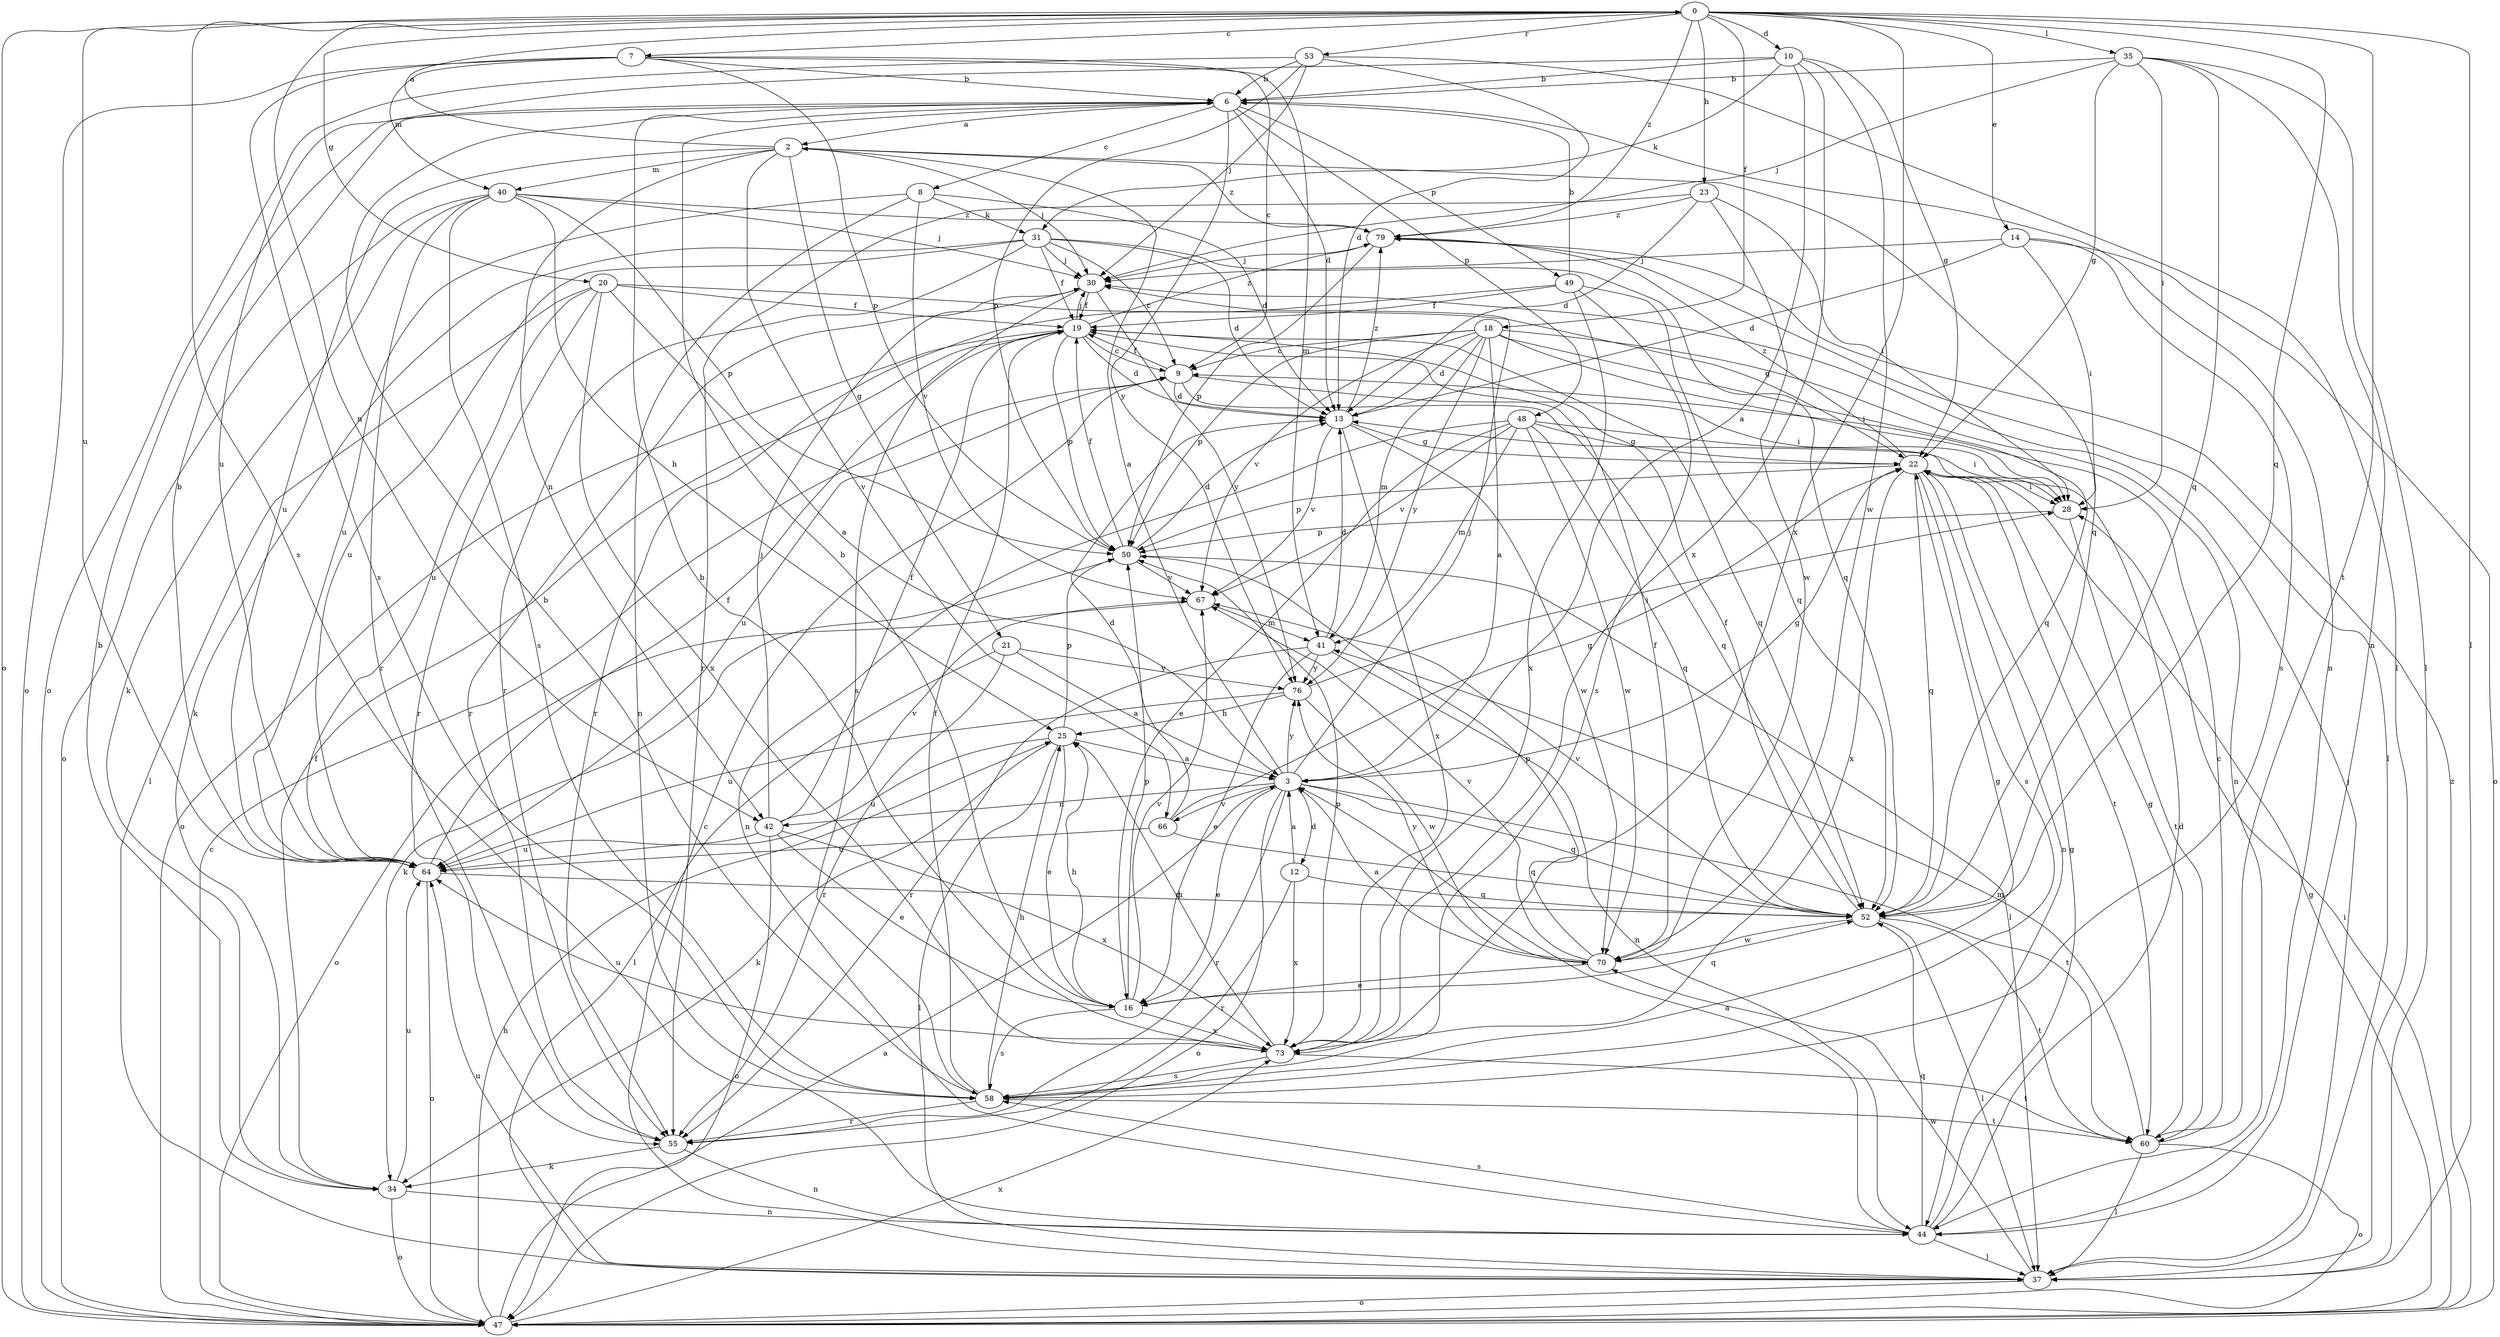 strict digraph  {
0;
2;
3;
6;
7;
8;
9;
10;
12;
13;
14;
16;
18;
19;
20;
21;
22;
23;
25;
28;
30;
31;
34;
35;
37;
40;
41;
42;
44;
47;
48;
49;
50;
52;
53;
55;
58;
60;
64;
66;
67;
70;
73;
76;
79;
0 -> 7  [label=c];
0 -> 10  [label=d];
0 -> 14  [label=e];
0 -> 18  [label=f];
0 -> 20  [label=g];
0 -> 23  [label=h];
0 -> 35  [label=l];
0 -> 37  [label=l];
0 -> 42  [label=n];
0 -> 47  [label=o];
0 -> 52  [label=q];
0 -> 53  [label=r];
0 -> 58  [label=s];
0 -> 60  [label=t];
0 -> 64  [label=u];
0 -> 73  [label=x];
0 -> 79  [label=z];
2 -> 0  [label=a];
2 -> 21  [label=g];
2 -> 30  [label=j];
2 -> 40  [label=m];
2 -> 42  [label=n];
2 -> 52  [label=q];
2 -> 64  [label=u];
2 -> 66  [label=v];
2 -> 79  [label=z];
3 -> 2  [label=a];
3 -> 12  [label=d];
3 -> 16  [label=e];
3 -> 22  [label=g];
3 -> 30  [label=j];
3 -> 42  [label=n];
3 -> 47  [label=o];
3 -> 52  [label=q];
3 -> 55  [label=r];
3 -> 60  [label=t];
3 -> 66  [label=v];
3 -> 76  [label=y];
6 -> 2  [label=a];
6 -> 8  [label=c];
6 -> 13  [label=d];
6 -> 44  [label=n];
6 -> 48  [label=p];
6 -> 49  [label=p];
6 -> 76  [label=y];
7 -> 6  [label=b];
7 -> 9  [label=c];
7 -> 40  [label=m];
7 -> 41  [label=m];
7 -> 47  [label=o];
7 -> 50  [label=p];
7 -> 58  [label=s];
8 -> 13  [label=d];
8 -> 31  [label=k];
8 -> 44  [label=n];
8 -> 64  [label=u];
8 -> 67  [label=v];
9 -> 13  [label=d];
9 -> 19  [label=f];
9 -> 28  [label=i];
9 -> 52  [label=q];
9 -> 64  [label=u];
10 -> 3  [label=a];
10 -> 6  [label=b];
10 -> 22  [label=g];
10 -> 31  [label=k];
10 -> 64  [label=u];
10 -> 70  [label=w];
10 -> 73  [label=x];
12 -> 3  [label=a];
12 -> 52  [label=q];
12 -> 55  [label=r];
12 -> 73  [label=x];
13 -> 22  [label=g];
13 -> 67  [label=v];
13 -> 70  [label=w];
13 -> 73  [label=x];
13 -> 79  [label=z];
14 -> 13  [label=d];
14 -> 28  [label=i];
14 -> 30  [label=j];
14 -> 47  [label=o];
14 -> 58  [label=s];
16 -> 6  [label=b];
16 -> 25  [label=h];
16 -> 50  [label=p];
16 -> 52  [label=q];
16 -> 58  [label=s];
16 -> 67  [label=v];
16 -> 73  [label=x];
18 -> 3  [label=a];
18 -> 9  [label=c];
18 -> 13  [label=d];
18 -> 28  [label=i];
18 -> 41  [label=m];
18 -> 44  [label=n];
18 -> 50  [label=p];
18 -> 52  [label=q];
18 -> 67  [label=v];
18 -> 76  [label=y];
19 -> 9  [label=c];
19 -> 13  [label=d];
19 -> 30  [label=j];
19 -> 47  [label=o];
19 -> 50  [label=p];
19 -> 52  [label=q];
19 -> 79  [label=z];
20 -> 3  [label=a];
20 -> 19  [label=f];
20 -> 22  [label=g];
20 -> 37  [label=l];
20 -> 55  [label=r];
20 -> 64  [label=u];
20 -> 73  [label=x];
21 -> 3  [label=a];
21 -> 37  [label=l];
21 -> 55  [label=r];
21 -> 76  [label=y];
22 -> 28  [label=i];
22 -> 44  [label=n];
22 -> 50  [label=p];
22 -> 52  [label=q];
22 -> 58  [label=s];
22 -> 60  [label=t];
22 -> 73  [label=x];
22 -> 79  [label=z];
23 -> 13  [label=d];
23 -> 28  [label=i];
23 -> 55  [label=r];
23 -> 70  [label=w];
23 -> 79  [label=z];
25 -> 3  [label=a];
25 -> 16  [label=e];
25 -> 34  [label=k];
25 -> 37  [label=l];
25 -> 50  [label=p];
25 -> 64  [label=u];
28 -> 50  [label=p];
28 -> 60  [label=t];
30 -> 19  [label=f];
30 -> 55  [label=r];
30 -> 58  [label=s];
30 -> 76  [label=y];
31 -> 9  [label=c];
31 -> 13  [label=d];
31 -> 19  [label=f];
31 -> 30  [label=j];
31 -> 34  [label=k];
31 -> 52  [label=q];
31 -> 55  [label=r];
31 -> 64  [label=u];
34 -> 6  [label=b];
34 -> 19  [label=f];
34 -> 44  [label=n];
34 -> 47  [label=o];
34 -> 64  [label=u];
35 -> 6  [label=b];
35 -> 22  [label=g];
35 -> 28  [label=i];
35 -> 30  [label=j];
35 -> 37  [label=l];
35 -> 44  [label=n];
35 -> 52  [label=q];
37 -> 9  [label=c];
37 -> 30  [label=j];
37 -> 47  [label=o];
37 -> 64  [label=u];
37 -> 70  [label=w];
40 -> 25  [label=h];
40 -> 30  [label=j];
40 -> 34  [label=k];
40 -> 47  [label=o];
40 -> 50  [label=p];
40 -> 55  [label=r];
40 -> 58  [label=s];
40 -> 79  [label=z];
41 -> 13  [label=d];
41 -> 16  [label=e];
41 -> 44  [label=n];
41 -> 55  [label=r];
41 -> 76  [label=y];
42 -> 16  [label=e];
42 -> 19  [label=f];
42 -> 30  [label=j];
42 -> 47  [label=o];
42 -> 64  [label=u];
42 -> 67  [label=v];
42 -> 73  [label=x];
44 -> 3  [label=a];
44 -> 13  [label=d];
44 -> 22  [label=g];
44 -> 37  [label=l];
44 -> 52  [label=q];
44 -> 58  [label=s];
47 -> 3  [label=a];
47 -> 9  [label=c];
47 -> 22  [label=g];
47 -> 25  [label=h];
47 -> 28  [label=i];
47 -> 73  [label=x];
47 -> 79  [label=z];
48 -> 16  [label=e];
48 -> 22  [label=g];
48 -> 28  [label=i];
48 -> 41  [label=m];
48 -> 44  [label=n];
48 -> 52  [label=q];
48 -> 67  [label=v];
48 -> 70  [label=w];
49 -> 6  [label=b];
49 -> 19  [label=f];
49 -> 52  [label=q];
49 -> 55  [label=r];
49 -> 58  [label=s];
49 -> 73  [label=x];
50 -> 13  [label=d];
50 -> 19  [label=f];
50 -> 34  [label=k];
50 -> 37  [label=l];
50 -> 67  [label=v];
52 -> 19  [label=f];
52 -> 37  [label=l];
52 -> 60  [label=t];
52 -> 67  [label=v];
52 -> 70  [label=w];
53 -> 6  [label=b];
53 -> 13  [label=d];
53 -> 30  [label=j];
53 -> 37  [label=l];
53 -> 47  [label=o];
53 -> 50  [label=p];
55 -> 34  [label=k];
55 -> 44  [label=n];
58 -> 6  [label=b];
58 -> 19  [label=f];
58 -> 22  [label=g];
58 -> 25  [label=h];
58 -> 55  [label=r];
58 -> 60  [label=t];
60 -> 9  [label=c];
60 -> 22  [label=g];
60 -> 37  [label=l];
60 -> 41  [label=m];
60 -> 47  [label=o];
64 -> 6  [label=b];
64 -> 19  [label=f];
64 -> 47  [label=o];
64 -> 52  [label=q];
66 -> 13  [label=d];
66 -> 22  [label=g];
66 -> 52  [label=q];
66 -> 64  [label=u];
67 -> 41  [label=m];
67 -> 47  [label=o];
70 -> 3  [label=a];
70 -> 16  [label=e];
70 -> 19  [label=f];
70 -> 50  [label=p];
70 -> 67  [label=v];
70 -> 76  [label=y];
73 -> 6  [label=b];
73 -> 25  [label=h];
73 -> 50  [label=p];
73 -> 58  [label=s];
73 -> 60  [label=t];
73 -> 64  [label=u];
76 -> 25  [label=h];
76 -> 28  [label=i];
76 -> 64  [label=u];
76 -> 70  [label=w];
79 -> 30  [label=j];
79 -> 37  [label=l];
79 -> 50  [label=p];
}
